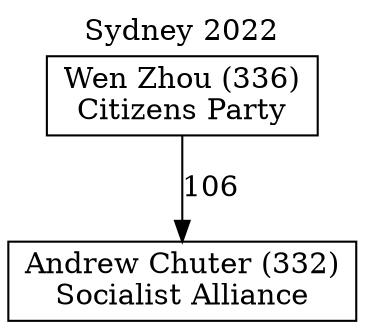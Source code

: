 // House preference flow
digraph "Andrew Chuter (332)_Sydney_2022" {
	graph [label="Sydney 2022" labelloc=t mclimit=10]
	node [shape=box]
	"Andrew Chuter (332)" [label="Andrew Chuter (332)
Socialist Alliance"]
	"Wen Zhou (336)" [label="Wen Zhou (336)
Citizens Party"]
	"Wen Zhou (336)" -> "Andrew Chuter (332)" [label=106]
}
